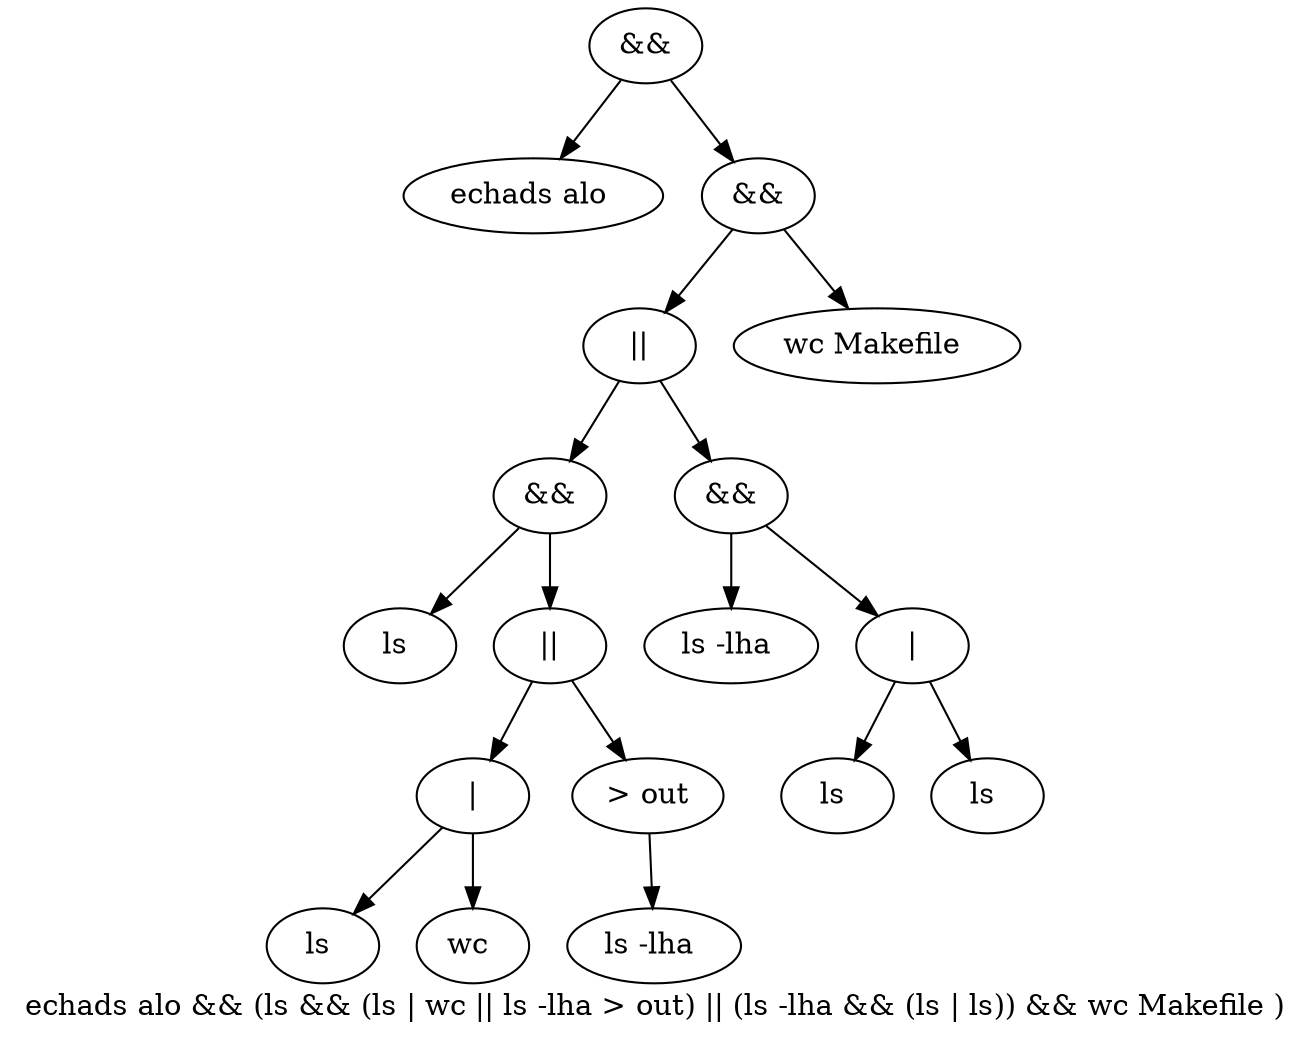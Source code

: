 digraph yep {
	label="echads alo && (ls && (ls | wc || ls -lha > out) || (ls -lha && (ls | ls)) && wc Makefile )"
	n0[label="&&"];
	n0 -> n1;
	n0 -> n2;
	n1[label="echads alo "];
	n2[label="&&"];
	n2 -> n5;
	n2 -> n6;
	n5[label="||"];
	n5 -> n11;
	n5 -> n12;
	n11[label="&&"];
	n11 -> n23;
	n11 -> n24;
	n23[label="ls "];
	n24[label="||"];
	n24 -> n49;
	n24 -> n50;
	n49[label="|"];
	n49 -> n99;
	n49 -> n100;
	n99[label="ls "];
	n100[label="wc "];
	n50[label="> out"];
	n50 -> n101;
	n101[label="ls -lha "];
	n12[label="&&"];
	n12 -> n25;
	n12 -> n26;
	n25[label="ls -lha "];
	n26[label="|"];
	n26 -> n53;
	n26 -> n54;
	n53[label="ls "];
	n54[label="ls "];
	n6[label="wc Makefile "];
}

